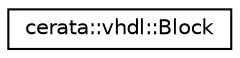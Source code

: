 digraph "Graphical Class Hierarchy"
{
 // LATEX_PDF_SIZE
  edge [fontname="Helvetica",fontsize="10",labelfontname="Helvetica",labelfontsize="10"];
  node [fontname="Helvetica",fontsize="10",shape=record];
  rankdir="LR";
  Node0 [label="cerata::vhdl::Block",height=0.2,width=0.4,color="black", fillcolor="white", style="filled",URL="$structcerata_1_1vhdl_1_1_block.html",tooltip="A block of code."];
}
